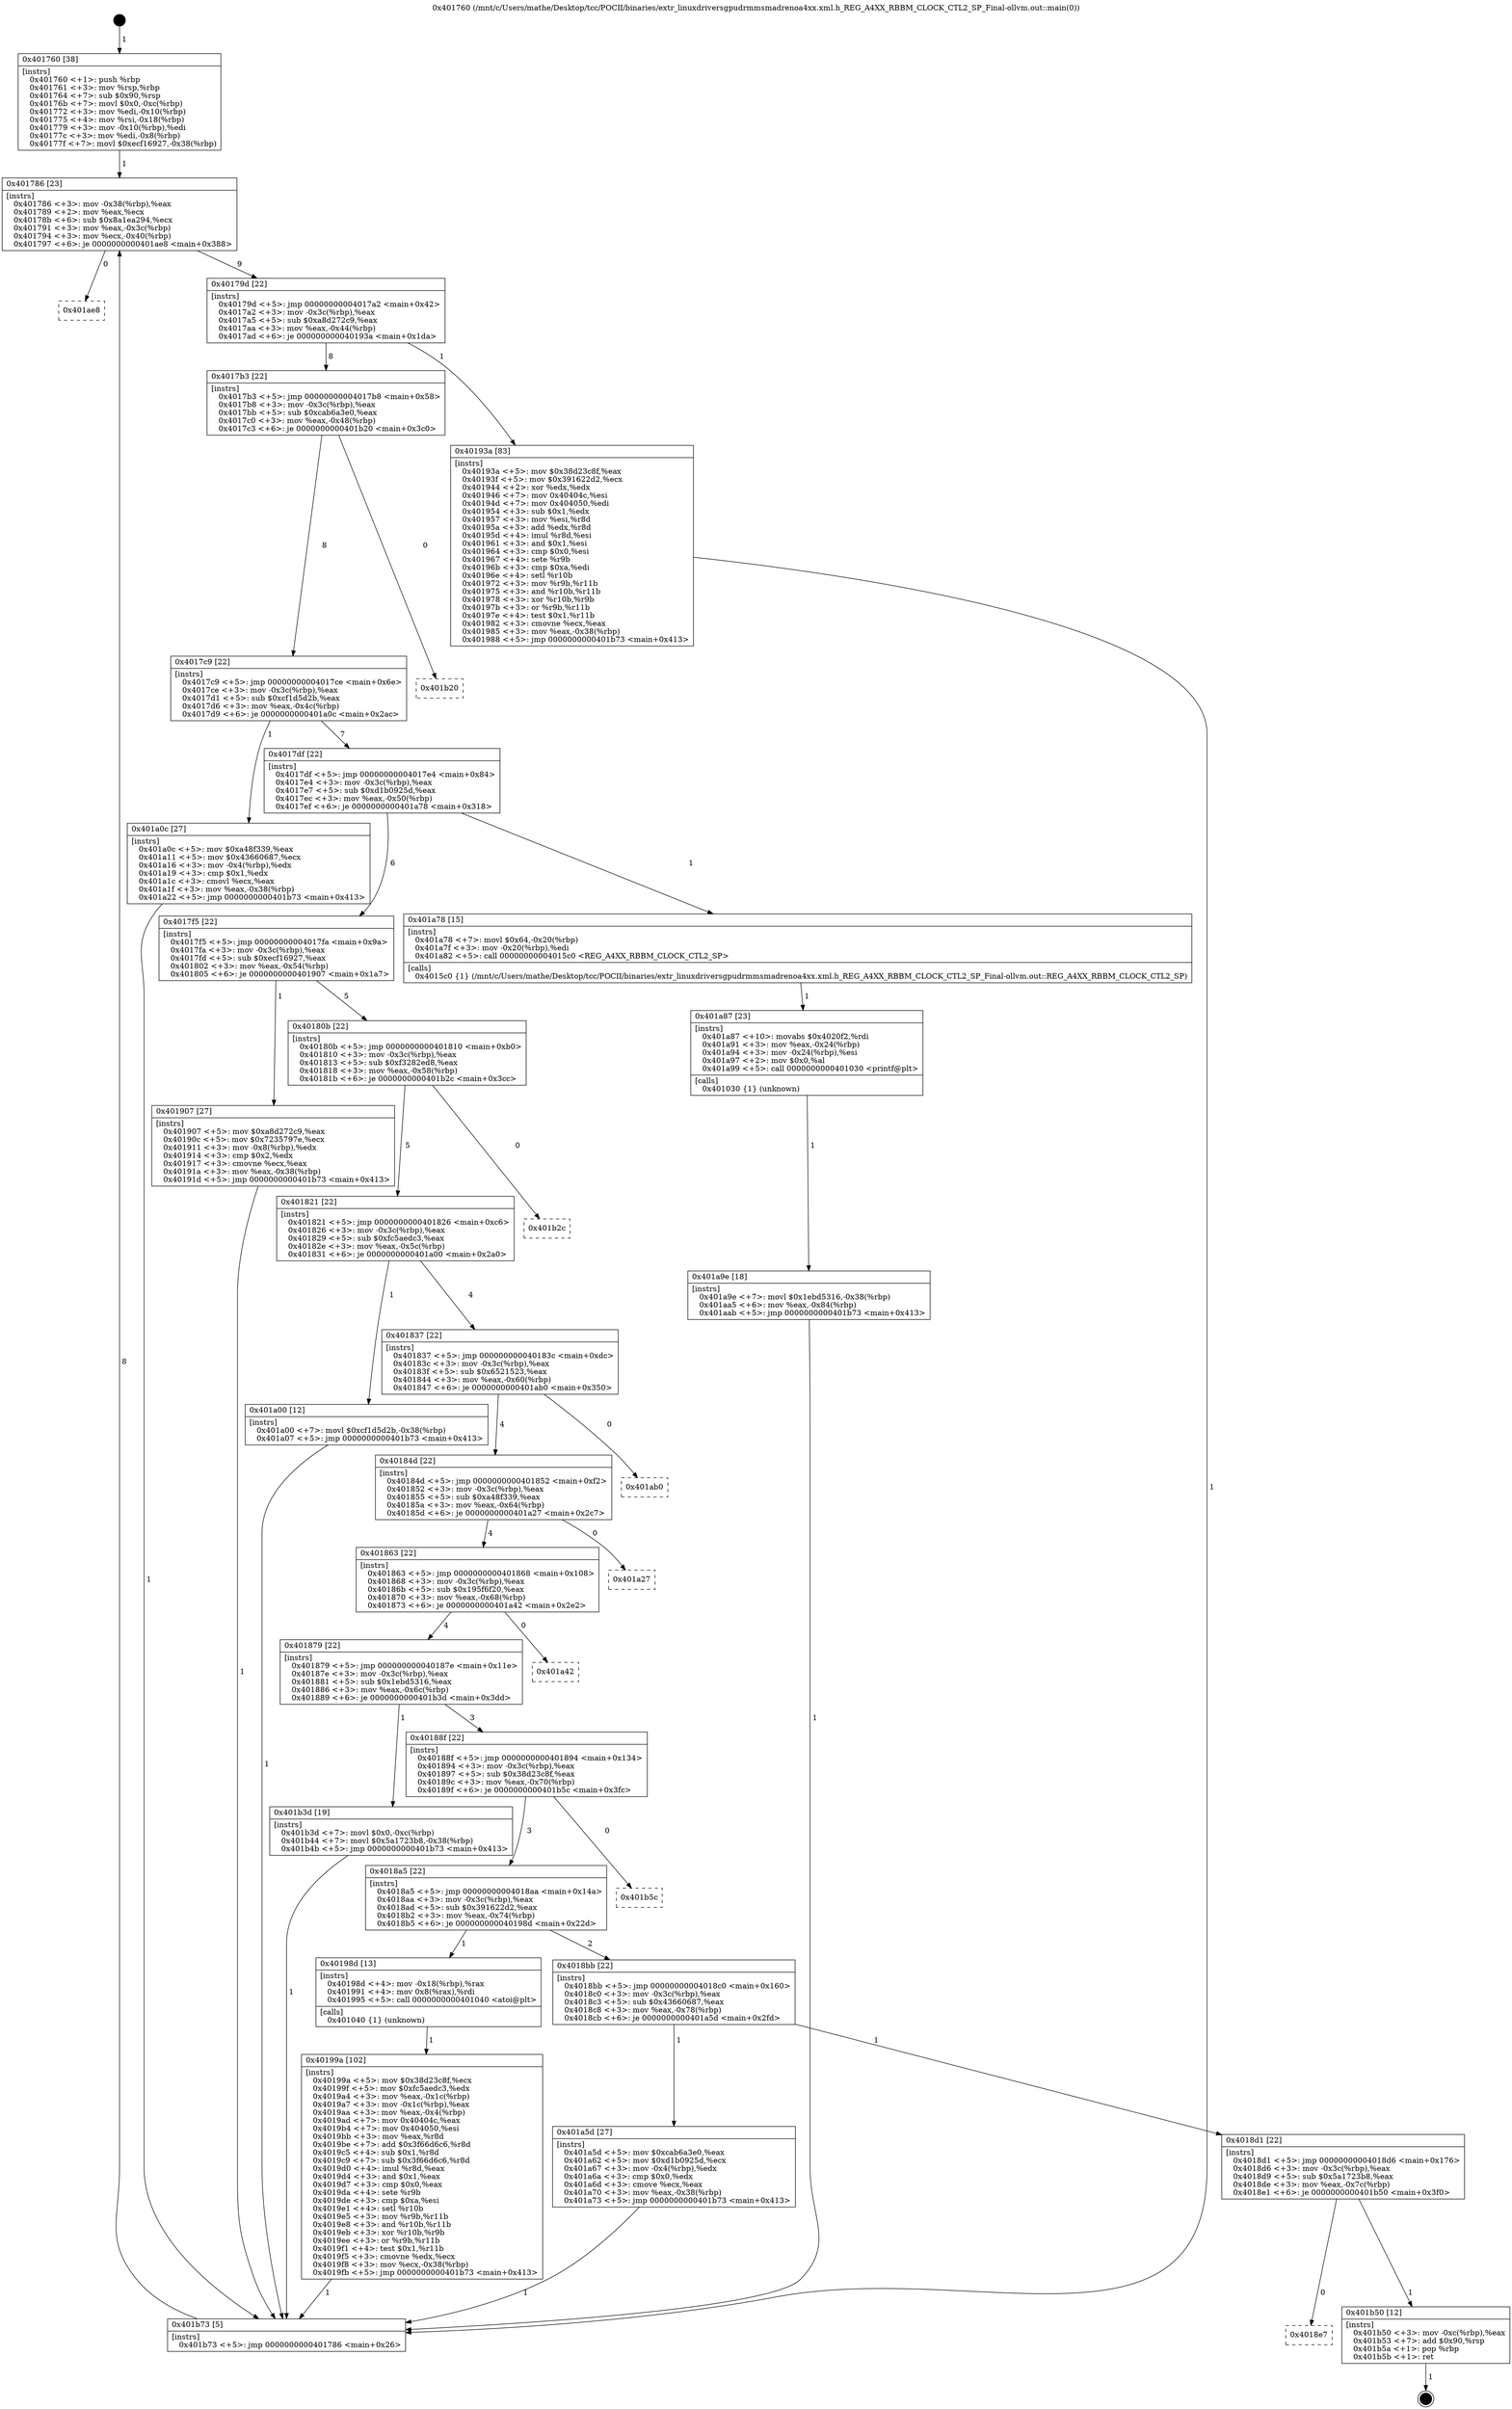digraph "0x401760" {
  label = "0x401760 (/mnt/c/Users/mathe/Desktop/tcc/POCII/binaries/extr_linuxdriversgpudrmmsmadrenoa4xx.xml.h_REG_A4XX_RBBM_CLOCK_CTL2_SP_Final-ollvm.out::main(0))"
  labelloc = "t"
  node[shape=record]

  Entry [label="",width=0.3,height=0.3,shape=circle,fillcolor=black,style=filled]
  "0x401786" [label="{
     0x401786 [23]\l
     | [instrs]\l
     &nbsp;&nbsp;0x401786 \<+3\>: mov -0x38(%rbp),%eax\l
     &nbsp;&nbsp;0x401789 \<+2\>: mov %eax,%ecx\l
     &nbsp;&nbsp;0x40178b \<+6\>: sub $0x8a1ea294,%ecx\l
     &nbsp;&nbsp;0x401791 \<+3\>: mov %eax,-0x3c(%rbp)\l
     &nbsp;&nbsp;0x401794 \<+3\>: mov %ecx,-0x40(%rbp)\l
     &nbsp;&nbsp;0x401797 \<+6\>: je 0000000000401ae8 \<main+0x388\>\l
  }"]
  "0x401ae8" [label="{
     0x401ae8\l
  }", style=dashed]
  "0x40179d" [label="{
     0x40179d [22]\l
     | [instrs]\l
     &nbsp;&nbsp;0x40179d \<+5\>: jmp 00000000004017a2 \<main+0x42\>\l
     &nbsp;&nbsp;0x4017a2 \<+3\>: mov -0x3c(%rbp),%eax\l
     &nbsp;&nbsp;0x4017a5 \<+5\>: sub $0xa8d272c9,%eax\l
     &nbsp;&nbsp;0x4017aa \<+3\>: mov %eax,-0x44(%rbp)\l
     &nbsp;&nbsp;0x4017ad \<+6\>: je 000000000040193a \<main+0x1da\>\l
  }"]
  Exit [label="",width=0.3,height=0.3,shape=circle,fillcolor=black,style=filled,peripheries=2]
  "0x40193a" [label="{
     0x40193a [83]\l
     | [instrs]\l
     &nbsp;&nbsp;0x40193a \<+5\>: mov $0x38d23c8f,%eax\l
     &nbsp;&nbsp;0x40193f \<+5\>: mov $0x391622d2,%ecx\l
     &nbsp;&nbsp;0x401944 \<+2\>: xor %edx,%edx\l
     &nbsp;&nbsp;0x401946 \<+7\>: mov 0x40404c,%esi\l
     &nbsp;&nbsp;0x40194d \<+7\>: mov 0x404050,%edi\l
     &nbsp;&nbsp;0x401954 \<+3\>: sub $0x1,%edx\l
     &nbsp;&nbsp;0x401957 \<+3\>: mov %esi,%r8d\l
     &nbsp;&nbsp;0x40195a \<+3\>: add %edx,%r8d\l
     &nbsp;&nbsp;0x40195d \<+4\>: imul %r8d,%esi\l
     &nbsp;&nbsp;0x401961 \<+3\>: and $0x1,%esi\l
     &nbsp;&nbsp;0x401964 \<+3\>: cmp $0x0,%esi\l
     &nbsp;&nbsp;0x401967 \<+4\>: sete %r9b\l
     &nbsp;&nbsp;0x40196b \<+3\>: cmp $0xa,%edi\l
     &nbsp;&nbsp;0x40196e \<+4\>: setl %r10b\l
     &nbsp;&nbsp;0x401972 \<+3\>: mov %r9b,%r11b\l
     &nbsp;&nbsp;0x401975 \<+3\>: and %r10b,%r11b\l
     &nbsp;&nbsp;0x401978 \<+3\>: xor %r10b,%r9b\l
     &nbsp;&nbsp;0x40197b \<+3\>: or %r9b,%r11b\l
     &nbsp;&nbsp;0x40197e \<+4\>: test $0x1,%r11b\l
     &nbsp;&nbsp;0x401982 \<+3\>: cmovne %ecx,%eax\l
     &nbsp;&nbsp;0x401985 \<+3\>: mov %eax,-0x38(%rbp)\l
     &nbsp;&nbsp;0x401988 \<+5\>: jmp 0000000000401b73 \<main+0x413\>\l
  }"]
  "0x4017b3" [label="{
     0x4017b3 [22]\l
     | [instrs]\l
     &nbsp;&nbsp;0x4017b3 \<+5\>: jmp 00000000004017b8 \<main+0x58\>\l
     &nbsp;&nbsp;0x4017b8 \<+3\>: mov -0x3c(%rbp),%eax\l
     &nbsp;&nbsp;0x4017bb \<+5\>: sub $0xcab6a3e0,%eax\l
     &nbsp;&nbsp;0x4017c0 \<+3\>: mov %eax,-0x48(%rbp)\l
     &nbsp;&nbsp;0x4017c3 \<+6\>: je 0000000000401b20 \<main+0x3c0\>\l
  }"]
  "0x4018e7" [label="{
     0x4018e7\l
  }", style=dashed]
  "0x401b20" [label="{
     0x401b20\l
  }", style=dashed]
  "0x4017c9" [label="{
     0x4017c9 [22]\l
     | [instrs]\l
     &nbsp;&nbsp;0x4017c9 \<+5\>: jmp 00000000004017ce \<main+0x6e\>\l
     &nbsp;&nbsp;0x4017ce \<+3\>: mov -0x3c(%rbp),%eax\l
     &nbsp;&nbsp;0x4017d1 \<+5\>: sub $0xcf1d5d2b,%eax\l
     &nbsp;&nbsp;0x4017d6 \<+3\>: mov %eax,-0x4c(%rbp)\l
     &nbsp;&nbsp;0x4017d9 \<+6\>: je 0000000000401a0c \<main+0x2ac\>\l
  }"]
  "0x401b50" [label="{
     0x401b50 [12]\l
     | [instrs]\l
     &nbsp;&nbsp;0x401b50 \<+3\>: mov -0xc(%rbp),%eax\l
     &nbsp;&nbsp;0x401b53 \<+7\>: add $0x90,%rsp\l
     &nbsp;&nbsp;0x401b5a \<+1\>: pop %rbp\l
     &nbsp;&nbsp;0x401b5b \<+1\>: ret\l
  }"]
  "0x401a0c" [label="{
     0x401a0c [27]\l
     | [instrs]\l
     &nbsp;&nbsp;0x401a0c \<+5\>: mov $0xa48f339,%eax\l
     &nbsp;&nbsp;0x401a11 \<+5\>: mov $0x43660687,%ecx\l
     &nbsp;&nbsp;0x401a16 \<+3\>: mov -0x4(%rbp),%edx\l
     &nbsp;&nbsp;0x401a19 \<+3\>: cmp $0x1,%edx\l
     &nbsp;&nbsp;0x401a1c \<+3\>: cmovl %ecx,%eax\l
     &nbsp;&nbsp;0x401a1f \<+3\>: mov %eax,-0x38(%rbp)\l
     &nbsp;&nbsp;0x401a22 \<+5\>: jmp 0000000000401b73 \<main+0x413\>\l
  }"]
  "0x4017df" [label="{
     0x4017df [22]\l
     | [instrs]\l
     &nbsp;&nbsp;0x4017df \<+5\>: jmp 00000000004017e4 \<main+0x84\>\l
     &nbsp;&nbsp;0x4017e4 \<+3\>: mov -0x3c(%rbp),%eax\l
     &nbsp;&nbsp;0x4017e7 \<+5\>: sub $0xd1b0925d,%eax\l
     &nbsp;&nbsp;0x4017ec \<+3\>: mov %eax,-0x50(%rbp)\l
     &nbsp;&nbsp;0x4017ef \<+6\>: je 0000000000401a78 \<main+0x318\>\l
  }"]
  "0x401a9e" [label="{
     0x401a9e [18]\l
     | [instrs]\l
     &nbsp;&nbsp;0x401a9e \<+7\>: movl $0x1ebd5316,-0x38(%rbp)\l
     &nbsp;&nbsp;0x401aa5 \<+6\>: mov %eax,-0x84(%rbp)\l
     &nbsp;&nbsp;0x401aab \<+5\>: jmp 0000000000401b73 \<main+0x413\>\l
  }"]
  "0x401a78" [label="{
     0x401a78 [15]\l
     | [instrs]\l
     &nbsp;&nbsp;0x401a78 \<+7\>: movl $0x64,-0x20(%rbp)\l
     &nbsp;&nbsp;0x401a7f \<+3\>: mov -0x20(%rbp),%edi\l
     &nbsp;&nbsp;0x401a82 \<+5\>: call 00000000004015c0 \<REG_A4XX_RBBM_CLOCK_CTL2_SP\>\l
     | [calls]\l
     &nbsp;&nbsp;0x4015c0 \{1\} (/mnt/c/Users/mathe/Desktop/tcc/POCII/binaries/extr_linuxdriversgpudrmmsmadrenoa4xx.xml.h_REG_A4XX_RBBM_CLOCK_CTL2_SP_Final-ollvm.out::REG_A4XX_RBBM_CLOCK_CTL2_SP)\l
  }"]
  "0x4017f5" [label="{
     0x4017f5 [22]\l
     | [instrs]\l
     &nbsp;&nbsp;0x4017f5 \<+5\>: jmp 00000000004017fa \<main+0x9a\>\l
     &nbsp;&nbsp;0x4017fa \<+3\>: mov -0x3c(%rbp),%eax\l
     &nbsp;&nbsp;0x4017fd \<+5\>: sub $0xecf16927,%eax\l
     &nbsp;&nbsp;0x401802 \<+3\>: mov %eax,-0x54(%rbp)\l
     &nbsp;&nbsp;0x401805 \<+6\>: je 0000000000401907 \<main+0x1a7\>\l
  }"]
  "0x401a87" [label="{
     0x401a87 [23]\l
     | [instrs]\l
     &nbsp;&nbsp;0x401a87 \<+10\>: movabs $0x4020f2,%rdi\l
     &nbsp;&nbsp;0x401a91 \<+3\>: mov %eax,-0x24(%rbp)\l
     &nbsp;&nbsp;0x401a94 \<+3\>: mov -0x24(%rbp),%esi\l
     &nbsp;&nbsp;0x401a97 \<+2\>: mov $0x0,%al\l
     &nbsp;&nbsp;0x401a99 \<+5\>: call 0000000000401030 \<printf@plt\>\l
     | [calls]\l
     &nbsp;&nbsp;0x401030 \{1\} (unknown)\l
  }"]
  "0x401907" [label="{
     0x401907 [27]\l
     | [instrs]\l
     &nbsp;&nbsp;0x401907 \<+5\>: mov $0xa8d272c9,%eax\l
     &nbsp;&nbsp;0x40190c \<+5\>: mov $0x7235797e,%ecx\l
     &nbsp;&nbsp;0x401911 \<+3\>: mov -0x8(%rbp),%edx\l
     &nbsp;&nbsp;0x401914 \<+3\>: cmp $0x2,%edx\l
     &nbsp;&nbsp;0x401917 \<+3\>: cmovne %ecx,%eax\l
     &nbsp;&nbsp;0x40191a \<+3\>: mov %eax,-0x38(%rbp)\l
     &nbsp;&nbsp;0x40191d \<+5\>: jmp 0000000000401b73 \<main+0x413\>\l
  }"]
  "0x40180b" [label="{
     0x40180b [22]\l
     | [instrs]\l
     &nbsp;&nbsp;0x40180b \<+5\>: jmp 0000000000401810 \<main+0xb0\>\l
     &nbsp;&nbsp;0x401810 \<+3\>: mov -0x3c(%rbp),%eax\l
     &nbsp;&nbsp;0x401813 \<+5\>: sub $0xf3282ed8,%eax\l
     &nbsp;&nbsp;0x401818 \<+3\>: mov %eax,-0x58(%rbp)\l
     &nbsp;&nbsp;0x40181b \<+6\>: je 0000000000401b2c \<main+0x3cc\>\l
  }"]
  "0x401b73" [label="{
     0x401b73 [5]\l
     | [instrs]\l
     &nbsp;&nbsp;0x401b73 \<+5\>: jmp 0000000000401786 \<main+0x26\>\l
  }"]
  "0x401760" [label="{
     0x401760 [38]\l
     | [instrs]\l
     &nbsp;&nbsp;0x401760 \<+1\>: push %rbp\l
     &nbsp;&nbsp;0x401761 \<+3\>: mov %rsp,%rbp\l
     &nbsp;&nbsp;0x401764 \<+7\>: sub $0x90,%rsp\l
     &nbsp;&nbsp;0x40176b \<+7\>: movl $0x0,-0xc(%rbp)\l
     &nbsp;&nbsp;0x401772 \<+3\>: mov %edi,-0x10(%rbp)\l
     &nbsp;&nbsp;0x401775 \<+4\>: mov %rsi,-0x18(%rbp)\l
     &nbsp;&nbsp;0x401779 \<+3\>: mov -0x10(%rbp),%edi\l
     &nbsp;&nbsp;0x40177c \<+3\>: mov %edi,-0x8(%rbp)\l
     &nbsp;&nbsp;0x40177f \<+7\>: movl $0xecf16927,-0x38(%rbp)\l
  }"]
  "0x4018d1" [label="{
     0x4018d1 [22]\l
     | [instrs]\l
     &nbsp;&nbsp;0x4018d1 \<+5\>: jmp 00000000004018d6 \<main+0x176\>\l
     &nbsp;&nbsp;0x4018d6 \<+3\>: mov -0x3c(%rbp),%eax\l
     &nbsp;&nbsp;0x4018d9 \<+5\>: sub $0x5a1723b8,%eax\l
     &nbsp;&nbsp;0x4018de \<+3\>: mov %eax,-0x7c(%rbp)\l
     &nbsp;&nbsp;0x4018e1 \<+6\>: je 0000000000401b50 \<main+0x3f0\>\l
  }"]
  "0x401b2c" [label="{
     0x401b2c\l
  }", style=dashed]
  "0x401821" [label="{
     0x401821 [22]\l
     | [instrs]\l
     &nbsp;&nbsp;0x401821 \<+5\>: jmp 0000000000401826 \<main+0xc6\>\l
     &nbsp;&nbsp;0x401826 \<+3\>: mov -0x3c(%rbp),%eax\l
     &nbsp;&nbsp;0x401829 \<+5\>: sub $0xfc5aedc3,%eax\l
     &nbsp;&nbsp;0x40182e \<+3\>: mov %eax,-0x5c(%rbp)\l
     &nbsp;&nbsp;0x401831 \<+6\>: je 0000000000401a00 \<main+0x2a0\>\l
  }"]
  "0x401a5d" [label="{
     0x401a5d [27]\l
     | [instrs]\l
     &nbsp;&nbsp;0x401a5d \<+5\>: mov $0xcab6a3e0,%eax\l
     &nbsp;&nbsp;0x401a62 \<+5\>: mov $0xd1b0925d,%ecx\l
     &nbsp;&nbsp;0x401a67 \<+3\>: mov -0x4(%rbp),%edx\l
     &nbsp;&nbsp;0x401a6a \<+3\>: cmp $0x0,%edx\l
     &nbsp;&nbsp;0x401a6d \<+3\>: cmove %ecx,%eax\l
     &nbsp;&nbsp;0x401a70 \<+3\>: mov %eax,-0x38(%rbp)\l
     &nbsp;&nbsp;0x401a73 \<+5\>: jmp 0000000000401b73 \<main+0x413\>\l
  }"]
  "0x401a00" [label="{
     0x401a00 [12]\l
     | [instrs]\l
     &nbsp;&nbsp;0x401a00 \<+7\>: movl $0xcf1d5d2b,-0x38(%rbp)\l
     &nbsp;&nbsp;0x401a07 \<+5\>: jmp 0000000000401b73 \<main+0x413\>\l
  }"]
  "0x401837" [label="{
     0x401837 [22]\l
     | [instrs]\l
     &nbsp;&nbsp;0x401837 \<+5\>: jmp 000000000040183c \<main+0xdc\>\l
     &nbsp;&nbsp;0x40183c \<+3\>: mov -0x3c(%rbp),%eax\l
     &nbsp;&nbsp;0x40183f \<+5\>: sub $0x6521523,%eax\l
     &nbsp;&nbsp;0x401844 \<+3\>: mov %eax,-0x60(%rbp)\l
     &nbsp;&nbsp;0x401847 \<+6\>: je 0000000000401ab0 \<main+0x350\>\l
  }"]
  "0x40199a" [label="{
     0x40199a [102]\l
     | [instrs]\l
     &nbsp;&nbsp;0x40199a \<+5\>: mov $0x38d23c8f,%ecx\l
     &nbsp;&nbsp;0x40199f \<+5\>: mov $0xfc5aedc3,%edx\l
     &nbsp;&nbsp;0x4019a4 \<+3\>: mov %eax,-0x1c(%rbp)\l
     &nbsp;&nbsp;0x4019a7 \<+3\>: mov -0x1c(%rbp),%eax\l
     &nbsp;&nbsp;0x4019aa \<+3\>: mov %eax,-0x4(%rbp)\l
     &nbsp;&nbsp;0x4019ad \<+7\>: mov 0x40404c,%eax\l
     &nbsp;&nbsp;0x4019b4 \<+7\>: mov 0x404050,%esi\l
     &nbsp;&nbsp;0x4019bb \<+3\>: mov %eax,%r8d\l
     &nbsp;&nbsp;0x4019be \<+7\>: add $0x3f66d6c6,%r8d\l
     &nbsp;&nbsp;0x4019c5 \<+4\>: sub $0x1,%r8d\l
     &nbsp;&nbsp;0x4019c9 \<+7\>: sub $0x3f66d6c6,%r8d\l
     &nbsp;&nbsp;0x4019d0 \<+4\>: imul %r8d,%eax\l
     &nbsp;&nbsp;0x4019d4 \<+3\>: and $0x1,%eax\l
     &nbsp;&nbsp;0x4019d7 \<+3\>: cmp $0x0,%eax\l
     &nbsp;&nbsp;0x4019da \<+4\>: sete %r9b\l
     &nbsp;&nbsp;0x4019de \<+3\>: cmp $0xa,%esi\l
     &nbsp;&nbsp;0x4019e1 \<+4\>: setl %r10b\l
     &nbsp;&nbsp;0x4019e5 \<+3\>: mov %r9b,%r11b\l
     &nbsp;&nbsp;0x4019e8 \<+3\>: and %r10b,%r11b\l
     &nbsp;&nbsp;0x4019eb \<+3\>: xor %r10b,%r9b\l
     &nbsp;&nbsp;0x4019ee \<+3\>: or %r9b,%r11b\l
     &nbsp;&nbsp;0x4019f1 \<+4\>: test $0x1,%r11b\l
     &nbsp;&nbsp;0x4019f5 \<+3\>: cmovne %edx,%ecx\l
     &nbsp;&nbsp;0x4019f8 \<+3\>: mov %ecx,-0x38(%rbp)\l
     &nbsp;&nbsp;0x4019fb \<+5\>: jmp 0000000000401b73 \<main+0x413\>\l
  }"]
  "0x401ab0" [label="{
     0x401ab0\l
  }", style=dashed]
  "0x40184d" [label="{
     0x40184d [22]\l
     | [instrs]\l
     &nbsp;&nbsp;0x40184d \<+5\>: jmp 0000000000401852 \<main+0xf2\>\l
     &nbsp;&nbsp;0x401852 \<+3\>: mov -0x3c(%rbp),%eax\l
     &nbsp;&nbsp;0x401855 \<+5\>: sub $0xa48f339,%eax\l
     &nbsp;&nbsp;0x40185a \<+3\>: mov %eax,-0x64(%rbp)\l
     &nbsp;&nbsp;0x40185d \<+6\>: je 0000000000401a27 \<main+0x2c7\>\l
  }"]
  "0x4018bb" [label="{
     0x4018bb [22]\l
     | [instrs]\l
     &nbsp;&nbsp;0x4018bb \<+5\>: jmp 00000000004018c0 \<main+0x160\>\l
     &nbsp;&nbsp;0x4018c0 \<+3\>: mov -0x3c(%rbp),%eax\l
     &nbsp;&nbsp;0x4018c3 \<+5\>: sub $0x43660687,%eax\l
     &nbsp;&nbsp;0x4018c8 \<+3\>: mov %eax,-0x78(%rbp)\l
     &nbsp;&nbsp;0x4018cb \<+6\>: je 0000000000401a5d \<main+0x2fd\>\l
  }"]
  "0x401a27" [label="{
     0x401a27\l
  }", style=dashed]
  "0x401863" [label="{
     0x401863 [22]\l
     | [instrs]\l
     &nbsp;&nbsp;0x401863 \<+5\>: jmp 0000000000401868 \<main+0x108\>\l
     &nbsp;&nbsp;0x401868 \<+3\>: mov -0x3c(%rbp),%eax\l
     &nbsp;&nbsp;0x40186b \<+5\>: sub $0x195f6f20,%eax\l
     &nbsp;&nbsp;0x401870 \<+3\>: mov %eax,-0x68(%rbp)\l
     &nbsp;&nbsp;0x401873 \<+6\>: je 0000000000401a42 \<main+0x2e2\>\l
  }"]
  "0x40198d" [label="{
     0x40198d [13]\l
     | [instrs]\l
     &nbsp;&nbsp;0x40198d \<+4\>: mov -0x18(%rbp),%rax\l
     &nbsp;&nbsp;0x401991 \<+4\>: mov 0x8(%rax),%rdi\l
     &nbsp;&nbsp;0x401995 \<+5\>: call 0000000000401040 \<atoi@plt\>\l
     | [calls]\l
     &nbsp;&nbsp;0x401040 \{1\} (unknown)\l
  }"]
  "0x401a42" [label="{
     0x401a42\l
  }", style=dashed]
  "0x401879" [label="{
     0x401879 [22]\l
     | [instrs]\l
     &nbsp;&nbsp;0x401879 \<+5\>: jmp 000000000040187e \<main+0x11e\>\l
     &nbsp;&nbsp;0x40187e \<+3\>: mov -0x3c(%rbp),%eax\l
     &nbsp;&nbsp;0x401881 \<+5\>: sub $0x1ebd5316,%eax\l
     &nbsp;&nbsp;0x401886 \<+3\>: mov %eax,-0x6c(%rbp)\l
     &nbsp;&nbsp;0x401889 \<+6\>: je 0000000000401b3d \<main+0x3dd\>\l
  }"]
  "0x4018a5" [label="{
     0x4018a5 [22]\l
     | [instrs]\l
     &nbsp;&nbsp;0x4018a5 \<+5\>: jmp 00000000004018aa \<main+0x14a\>\l
     &nbsp;&nbsp;0x4018aa \<+3\>: mov -0x3c(%rbp),%eax\l
     &nbsp;&nbsp;0x4018ad \<+5\>: sub $0x391622d2,%eax\l
     &nbsp;&nbsp;0x4018b2 \<+3\>: mov %eax,-0x74(%rbp)\l
     &nbsp;&nbsp;0x4018b5 \<+6\>: je 000000000040198d \<main+0x22d\>\l
  }"]
  "0x401b3d" [label="{
     0x401b3d [19]\l
     | [instrs]\l
     &nbsp;&nbsp;0x401b3d \<+7\>: movl $0x0,-0xc(%rbp)\l
     &nbsp;&nbsp;0x401b44 \<+7\>: movl $0x5a1723b8,-0x38(%rbp)\l
     &nbsp;&nbsp;0x401b4b \<+5\>: jmp 0000000000401b73 \<main+0x413\>\l
  }"]
  "0x40188f" [label="{
     0x40188f [22]\l
     | [instrs]\l
     &nbsp;&nbsp;0x40188f \<+5\>: jmp 0000000000401894 \<main+0x134\>\l
     &nbsp;&nbsp;0x401894 \<+3\>: mov -0x3c(%rbp),%eax\l
     &nbsp;&nbsp;0x401897 \<+5\>: sub $0x38d23c8f,%eax\l
     &nbsp;&nbsp;0x40189c \<+3\>: mov %eax,-0x70(%rbp)\l
     &nbsp;&nbsp;0x40189f \<+6\>: je 0000000000401b5c \<main+0x3fc\>\l
  }"]
  "0x401b5c" [label="{
     0x401b5c\l
  }", style=dashed]
  Entry -> "0x401760" [label=" 1"]
  "0x401786" -> "0x401ae8" [label=" 0"]
  "0x401786" -> "0x40179d" [label=" 9"]
  "0x401b50" -> Exit [label=" 1"]
  "0x40179d" -> "0x40193a" [label=" 1"]
  "0x40179d" -> "0x4017b3" [label=" 8"]
  "0x4018d1" -> "0x4018e7" [label=" 0"]
  "0x4017b3" -> "0x401b20" [label=" 0"]
  "0x4017b3" -> "0x4017c9" [label=" 8"]
  "0x4018d1" -> "0x401b50" [label=" 1"]
  "0x4017c9" -> "0x401a0c" [label=" 1"]
  "0x4017c9" -> "0x4017df" [label=" 7"]
  "0x401b3d" -> "0x401b73" [label=" 1"]
  "0x4017df" -> "0x401a78" [label=" 1"]
  "0x4017df" -> "0x4017f5" [label=" 6"]
  "0x401a9e" -> "0x401b73" [label=" 1"]
  "0x4017f5" -> "0x401907" [label=" 1"]
  "0x4017f5" -> "0x40180b" [label=" 5"]
  "0x401907" -> "0x401b73" [label=" 1"]
  "0x401760" -> "0x401786" [label=" 1"]
  "0x401b73" -> "0x401786" [label=" 8"]
  "0x40193a" -> "0x401b73" [label=" 1"]
  "0x401a87" -> "0x401a9e" [label=" 1"]
  "0x40180b" -> "0x401b2c" [label=" 0"]
  "0x40180b" -> "0x401821" [label=" 5"]
  "0x401a78" -> "0x401a87" [label=" 1"]
  "0x401821" -> "0x401a00" [label=" 1"]
  "0x401821" -> "0x401837" [label=" 4"]
  "0x401a5d" -> "0x401b73" [label=" 1"]
  "0x401837" -> "0x401ab0" [label=" 0"]
  "0x401837" -> "0x40184d" [label=" 4"]
  "0x4018bb" -> "0x401a5d" [label=" 1"]
  "0x40184d" -> "0x401a27" [label=" 0"]
  "0x40184d" -> "0x401863" [label=" 4"]
  "0x4018bb" -> "0x4018d1" [label=" 1"]
  "0x401863" -> "0x401a42" [label=" 0"]
  "0x401863" -> "0x401879" [label=" 4"]
  "0x401a0c" -> "0x401b73" [label=" 1"]
  "0x401879" -> "0x401b3d" [label=" 1"]
  "0x401879" -> "0x40188f" [label=" 3"]
  "0x40199a" -> "0x401b73" [label=" 1"]
  "0x40188f" -> "0x401b5c" [label=" 0"]
  "0x40188f" -> "0x4018a5" [label=" 3"]
  "0x401a00" -> "0x401b73" [label=" 1"]
  "0x4018a5" -> "0x40198d" [label=" 1"]
  "0x4018a5" -> "0x4018bb" [label=" 2"]
  "0x40198d" -> "0x40199a" [label=" 1"]
}

